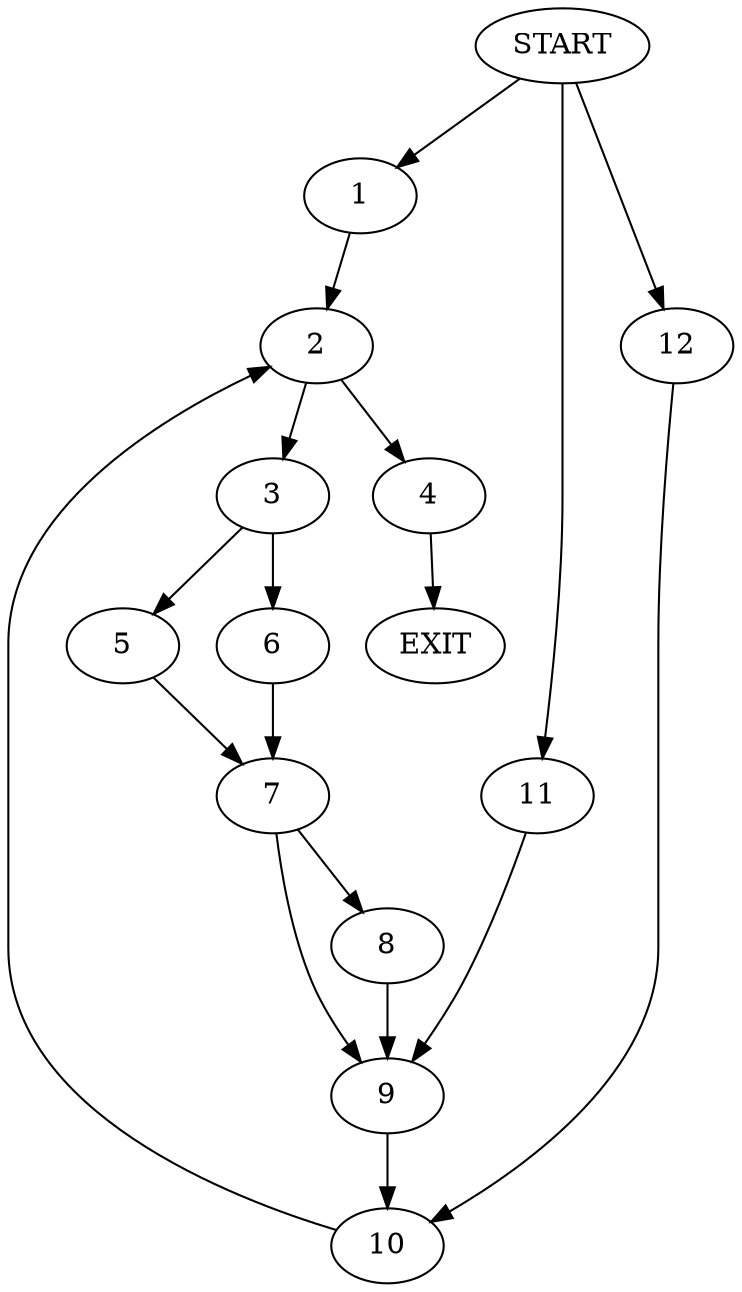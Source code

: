 digraph {
0 [label="START"]
13 [label="EXIT"]
0 -> 1
1 -> 2
2 -> 3
2 -> 4
4 -> 13
3 -> 5
3 -> 6
6 -> 7
5 -> 7
7 -> 8
7 -> 9
9 -> 10
8 -> 9
0 -> 11
11 -> 9
10 -> 2
0 -> 12
12 -> 10
}

